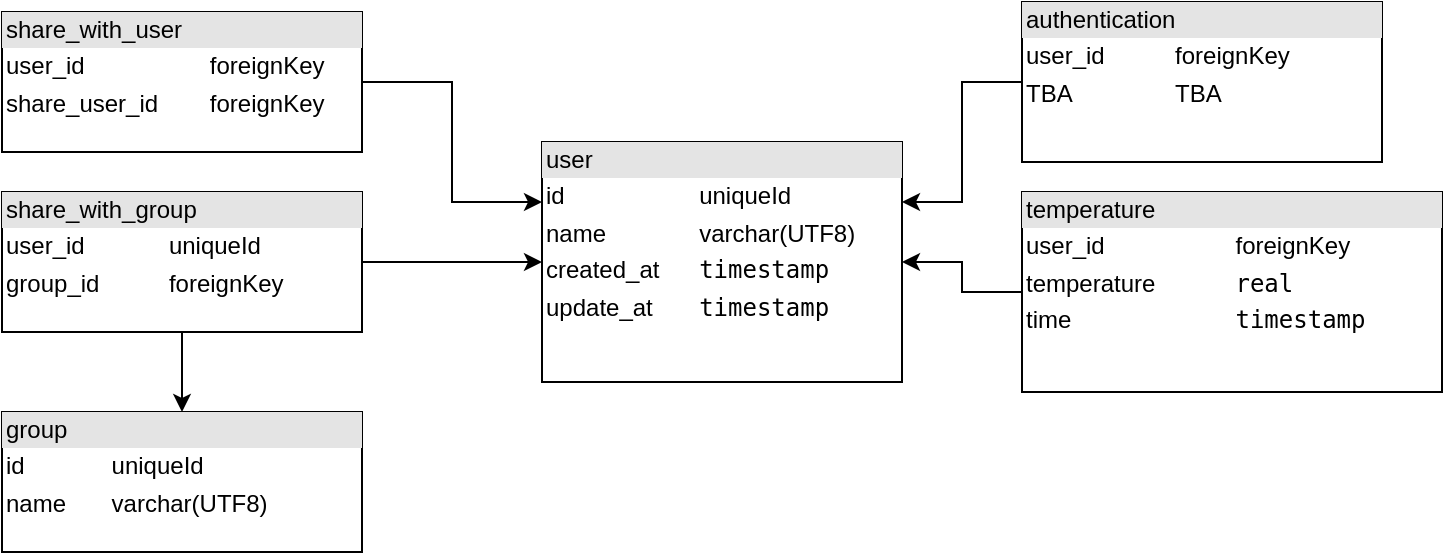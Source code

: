 <mxfile version="12.9.8" type="device"><diagram id="WDa3hSTS3Ahh8jqjRwji" name="Page-1"><mxGraphModel dx="786" dy="540" grid="1" gridSize="10" guides="1" tooltips="1" connect="1" arrows="1" fold="1" page="1" pageScale="1" pageWidth="850" pageHeight="1100" math="0" shadow="0"><root><mxCell id="0"/><mxCell id="1" parent="0"/><mxCell id="xMHKgzKEmMakpBNawLDu-1" value="&lt;div style=&quot;box-sizing: border-box ; width: 100% ; background: #e4e4e4 ; padding: 2px&quot;&gt;user&lt;/div&gt;&lt;table style=&quot;width: 100% ; font-size: 1em&quot; cellspacing=&quot;0&quot; cellpadding=&quot;2&quot;&gt;&lt;tbody&gt;&lt;tr&gt;&lt;td&gt;id&lt;/td&gt;&lt;td&gt;uniqueId&lt;/td&gt;&lt;/tr&gt;&lt;tr&gt;&lt;td&gt;name&lt;/td&gt;&lt;td&gt;varchar(UTF8)&lt;/td&gt;&lt;/tr&gt;&lt;tr&gt;&lt;td&gt;created_at&lt;br&gt;&lt;/td&gt;&lt;td&gt;&lt;tt class=&quot;TYPE&quot;&gt;timestamp&lt;/tt&gt;&lt;/td&gt;&lt;/tr&gt;&lt;tr&gt;&lt;td&gt;update_at&lt;br&gt;&lt;/td&gt;&lt;td&gt;&lt;tt class=&quot;TYPE&quot;&gt;timestamp&lt;/tt&gt;&lt;/td&gt;&lt;/tr&gt;&lt;/tbody&gt;&lt;/table&gt;" style="verticalAlign=top;align=left;overflow=fill;html=1;" parent="1" vertex="1"><mxGeometry x="310" y="105" width="180" height="120" as="geometry"/></mxCell><mxCell id="xMHKgzKEmMakpBNawLDu-20" style="edgeStyle=orthogonalEdgeStyle;rounded=0;orthogonalLoop=1;jettySize=auto;html=1;" parent="1" source="xMHKgzKEmMakpBNawLDu-3" target="xMHKgzKEmMakpBNawLDu-1" edge="1"><mxGeometry relative="1" as="geometry"/></mxCell><mxCell id="xMHKgzKEmMakpBNawLDu-3" value="&lt;div style=&quot;box-sizing: border-box ; width: 100% ; background: #e4e4e4 ; padding: 2px&quot;&gt;temperature&lt;/div&gt;&lt;table style=&quot;width: 100% ; font-size: 1em&quot; cellspacing=&quot;0&quot; cellpadding=&quot;2&quot;&gt;&lt;tbody&gt;&lt;tr&gt;&lt;td&gt;user_id&lt;/td&gt;&lt;td&gt;foreignKey&lt;/td&gt;&lt;/tr&gt;&lt;tr&gt;&lt;td&gt;temperature&lt;/td&gt;&lt;td&gt;&lt;tt class=&quot;TYPE&quot;&gt;real&lt;/tt&gt;&lt;/td&gt;&lt;/tr&gt;&lt;tr&gt;&lt;td&gt;time&lt;/td&gt;&lt;td&gt;&lt;tt class=&quot;TYPE&quot;&gt;timestamp&lt;/tt&gt;&lt;/td&gt;&lt;/tr&gt;&lt;/tbody&gt;&lt;/table&gt;" style="verticalAlign=top;align=left;overflow=fill;html=1;" parent="1" vertex="1"><mxGeometry x="550" y="130" width="210" height="100" as="geometry"/></mxCell><mxCell id="xMHKgzKEmMakpBNawLDu-17" style="edgeStyle=orthogonalEdgeStyle;rounded=0;orthogonalLoop=1;jettySize=auto;html=1;entryX=0;entryY=0.25;entryDx=0;entryDy=0;" parent="1" source="xMHKgzKEmMakpBNawLDu-4" target="xMHKgzKEmMakpBNawLDu-1" edge="1"><mxGeometry relative="1" as="geometry"/></mxCell><mxCell id="xMHKgzKEmMakpBNawLDu-4" value="&lt;div style=&quot;box-sizing: border-box ; width: 100% ; background: #e4e4e4 ; padding: 2px&quot;&gt;share_with_user&lt;/div&gt;&lt;table style=&quot;width: 100% ; font-size: 1em&quot; cellspacing=&quot;0&quot; cellpadding=&quot;2&quot;&gt;&lt;tbody&gt;&lt;tr&gt;&lt;td&gt;user_id&lt;/td&gt;&lt;td&gt;foreignKey&lt;/td&gt;&lt;/tr&gt;&lt;tr&gt;&lt;td&gt;share_user_id&lt;/td&gt;&lt;td&gt;foreignKey&lt;/td&gt;&lt;/tr&gt;&lt;tr&gt;&lt;td&gt;&lt;br&gt;&lt;/td&gt;&lt;td&gt;&lt;br&gt;&lt;/td&gt;&lt;/tr&gt;&lt;/tbody&gt;&lt;/table&gt;" style="verticalAlign=top;align=left;overflow=fill;html=1;" parent="1" vertex="1"><mxGeometry x="40" y="40" width="180" height="70" as="geometry"/></mxCell><mxCell id="xMHKgzKEmMakpBNawLDu-18" style="edgeStyle=orthogonalEdgeStyle;rounded=0;orthogonalLoop=1;jettySize=auto;html=1;entryX=0;entryY=0.5;entryDx=0;entryDy=0;" parent="1" source="xMHKgzKEmMakpBNawLDu-5" target="xMHKgzKEmMakpBNawLDu-1" edge="1"><mxGeometry relative="1" as="geometry"/></mxCell><mxCell id="xMHKgzKEmMakpBNawLDu-21" style="edgeStyle=orthogonalEdgeStyle;rounded=0;orthogonalLoop=1;jettySize=auto;html=1;entryX=0.5;entryY=0;entryDx=0;entryDy=0;" parent="1" source="xMHKgzKEmMakpBNawLDu-5" target="xMHKgzKEmMakpBNawLDu-6" edge="1"><mxGeometry relative="1" as="geometry"/></mxCell><mxCell id="xMHKgzKEmMakpBNawLDu-5" value="&lt;div style=&quot;box-sizing: border-box ; width: 100% ; background: #e4e4e4 ; padding: 2px&quot;&gt;share_with_group&lt;/div&gt;&lt;table style=&quot;width: 100% ; font-size: 1em&quot; cellspacing=&quot;0&quot; cellpadding=&quot;2&quot;&gt;&lt;tbody&gt;&lt;tr&gt;&lt;td&gt;user_id&lt;/td&gt;&lt;td&gt;uniqueId&lt;/td&gt;&lt;/tr&gt;&lt;tr&gt;&lt;td&gt;group_id&lt;br&gt;&lt;/td&gt;&lt;td&gt;foreignKey&lt;/td&gt;&lt;/tr&gt;&lt;/tbody&gt;&lt;/table&gt;" style="verticalAlign=top;align=left;overflow=fill;html=1;" parent="1" vertex="1"><mxGeometry x="40" y="130" width="180" height="70" as="geometry"/></mxCell><mxCell id="xMHKgzKEmMakpBNawLDu-6" value="&lt;div style=&quot;box-sizing: border-box ; width: 100% ; background: #e4e4e4 ; padding: 2px&quot;&gt;group&lt;/div&gt;&lt;table style=&quot;width: 100% ; font-size: 1em&quot; cellspacing=&quot;0&quot; cellpadding=&quot;2&quot;&gt;&lt;tbody&gt;&lt;tr&gt;&lt;td&gt;id&lt;br&gt;&lt;/td&gt;&lt;td&gt;uniqueId&lt;/td&gt;&lt;/tr&gt;&lt;tr&gt;&lt;td&gt;name&lt;/td&gt;&lt;td&gt;varchar(UTF8)&lt;/td&gt;&lt;/tr&gt;&lt;tr&gt;&lt;td&gt;&lt;br&gt;&lt;/td&gt;&lt;td&gt;&lt;br&gt;&lt;/td&gt;&lt;/tr&gt;&lt;/tbody&gt;&lt;/table&gt;" style="verticalAlign=top;align=left;overflow=fill;html=1;" parent="1" vertex="1"><mxGeometry x="40" y="240" width="180" height="70" as="geometry"/></mxCell><mxCell id="xMHKgzKEmMakpBNawLDu-19" style="edgeStyle=orthogonalEdgeStyle;rounded=0;orthogonalLoop=1;jettySize=auto;html=1;entryX=1;entryY=0.25;entryDx=0;entryDy=0;" parent="1" source="xMHKgzKEmMakpBNawLDu-7" target="xMHKgzKEmMakpBNawLDu-1" edge="1"><mxGeometry relative="1" as="geometry"/></mxCell><mxCell id="xMHKgzKEmMakpBNawLDu-7" value="&lt;div style=&quot;box-sizing: border-box ; width: 100% ; background: #e4e4e4 ; padding: 2px&quot;&gt;authentication&lt;/div&gt;&lt;table style=&quot;width: 100% ; font-size: 1em&quot; cellspacing=&quot;0&quot; cellpadding=&quot;2&quot;&gt;&lt;tbody&gt;&lt;tr&gt;&lt;td&gt;user_id&lt;/td&gt;&lt;td&gt;foreignKey&lt;/td&gt;&lt;/tr&gt;&lt;tr&gt;&lt;td&gt;TBA&lt;/td&gt;&lt;td&gt;TBA&lt;/td&gt;&lt;/tr&gt;&lt;tr&gt;&lt;td&gt;&lt;br&gt;&lt;/td&gt;&lt;td&gt;&lt;br&gt;&lt;/td&gt;&lt;/tr&gt;&lt;/tbody&gt;&lt;/table&gt;" style="verticalAlign=top;align=left;overflow=fill;html=1;" parent="1" vertex="1"><mxGeometry x="550" y="35" width="180" height="80" as="geometry"/></mxCell></root></mxGraphModel></diagram></mxfile>